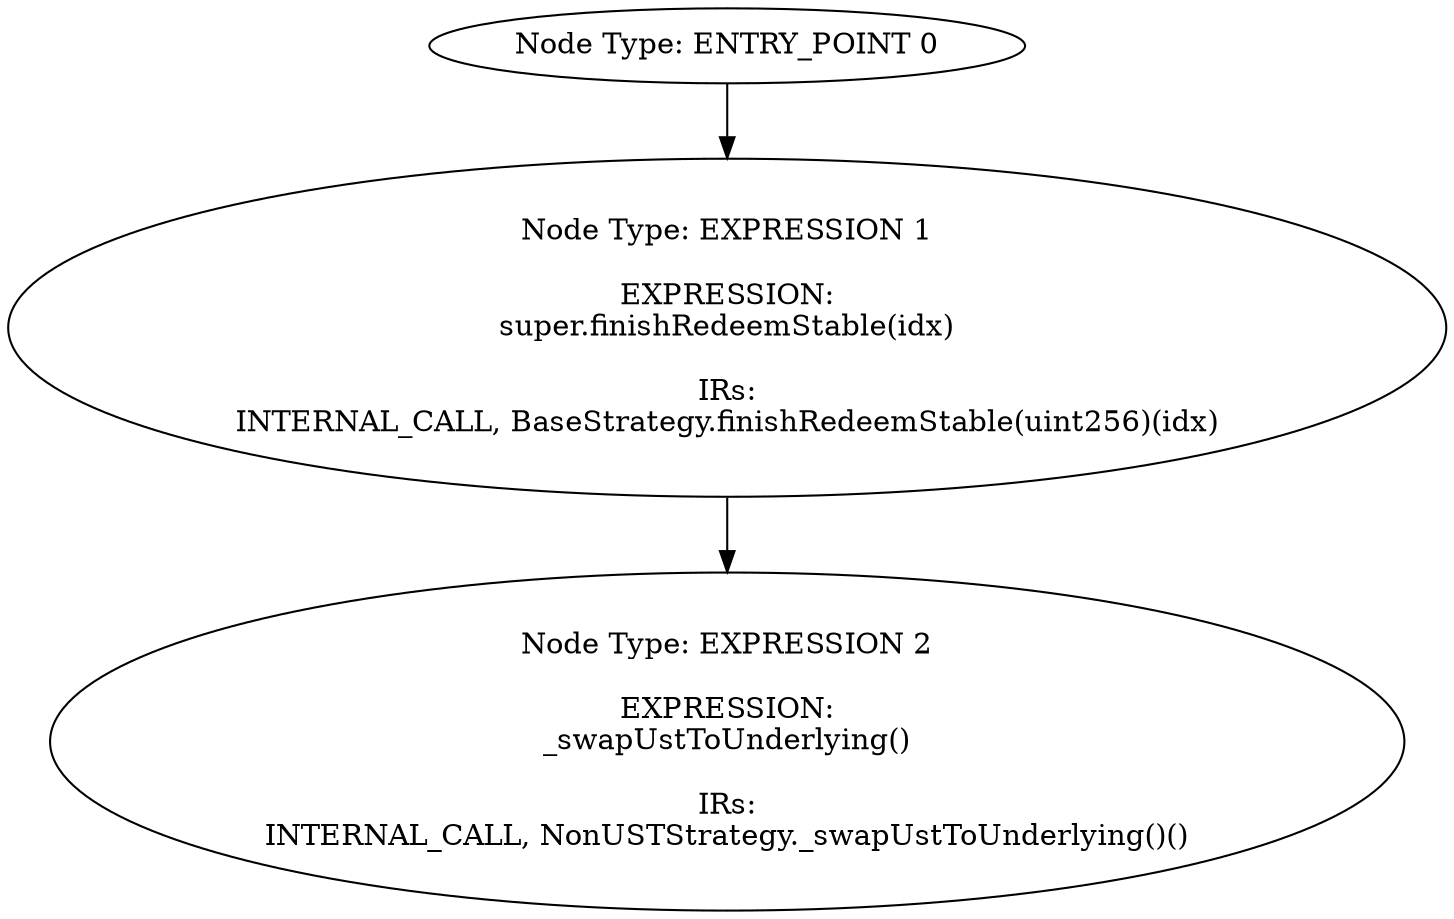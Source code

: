 digraph{
0[label="Node Type: ENTRY_POINT 0
"];
0->1;
1[label="Node Type: EXPRESSION 1

EXPRESSION:
super.finishRedeemStable(idx)

IRs:
INTERNAL_CALL, BaseStrategy.finishRedeemStable(uint256)(idx)"];
1->2;
2[label="Node Type: EXPRESSION 2

EXPRESSION:
_swapUstToUnderlying()

IRs:
INTERNAL_CALL, NonUSTStrategy._swapUstToUnderlying()()"];
}
